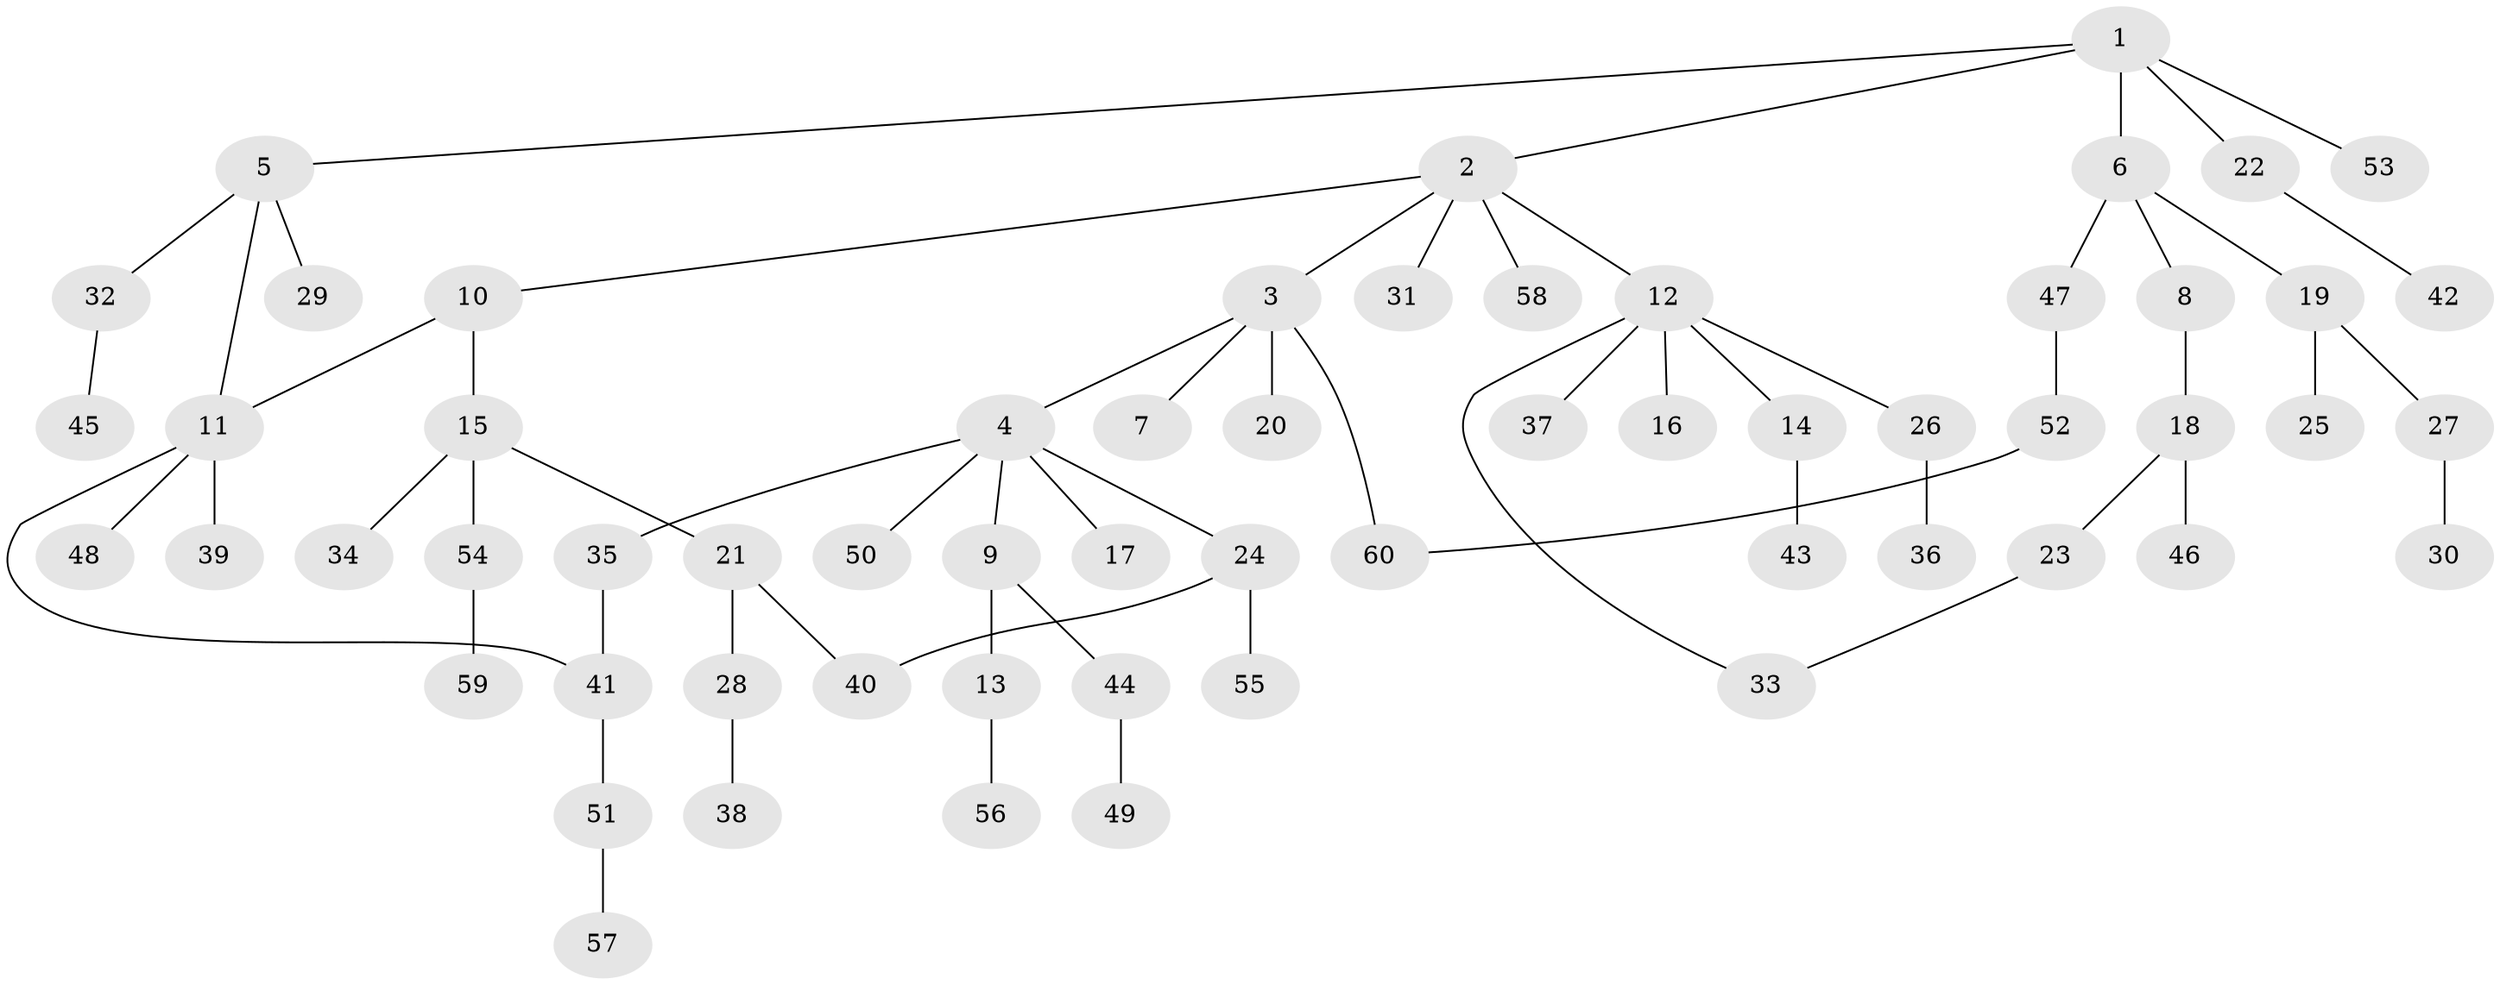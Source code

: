 // coarse degree distribution, {1: 0.25, 4: 0.2, 2: 0.3, 3: 0.25}
// Generated by graph-tools (version 1.1) at 2025/36/03/04/25 23:36:11]
// undirected, 60 vertices, 64 edges
graph export_dot {
  node [color=gray90,style=filled];
  1;
  2;
  3;
  4;
  5;
  6;
  7;
  8;
  9;
  10;
  11;
  12;
  13;
  14;
  15;
  16;
  17;
  18;
  19;
  20;
  21;
  22;
  23;
  24;
  25;
  26;
  27;
  28;
  29;
  30;
  31;
  32;
  33;
  34;
  35;
  36;
  37;
  38;
  39;
  40;
  41;
  42;
  43;
  44;
  45;
  46;
  47;
  48;
  49;
  50;
  51;
  52;
  53;
  54;
  55;
  56;
  57;
  58;
  59;
  60;
  1 -- 2;
  1 -- 5;
  1 -- 6;
  1 -- 22;
  1 -- 53;
  2 -- 3;
  2 -- 10;
  2 -- 12;
  2 -- 31;
  2 -- 58;
  3 -- 4;
  3 -- 7;
  3 -- 20;
  3 -- 60;
  4 -- 9;
  4 -- 17;
  4 -- 24;
  4 -- 35;
  4 -- 50;
  5 -- 11;
  5 -- 29;
  5 -- 32;
  6 -- 8;
  6 -- 19;
  6 -- 47;
  8 -- 18;
  9 -- 13;
  9 -- 44;
  10 -- 15;
  10 -- 11;
  11 -- 39;
  11 -- 48;
  11 -- 41;
  12 -- 14;
  12 -- 16;
  12 -- 26;
  12 -- 37;
  12 -- 33;
  13 -- 56;
  14 -- 43;
  15 -- 21;
  15 -- 34;
  15 -- 54;
  18 -- 23;
  18 -- 46;
  19 -- 25;
  19 -- 27;
  21 -- 28;
  21 -- 40;
  22 -- 42;
  23 -- 33;
  24 -- 55;
  24 -- 40;
  26 -- 36;
  27 -- 30;
  28 -- 38;
  32 -- 45;
  35 -- 41;
  41 -- 51;
  44 -- 49;
  47 -- 52;
  51 -- 57;
  52 -- 60;
  54 -- 59;
}
